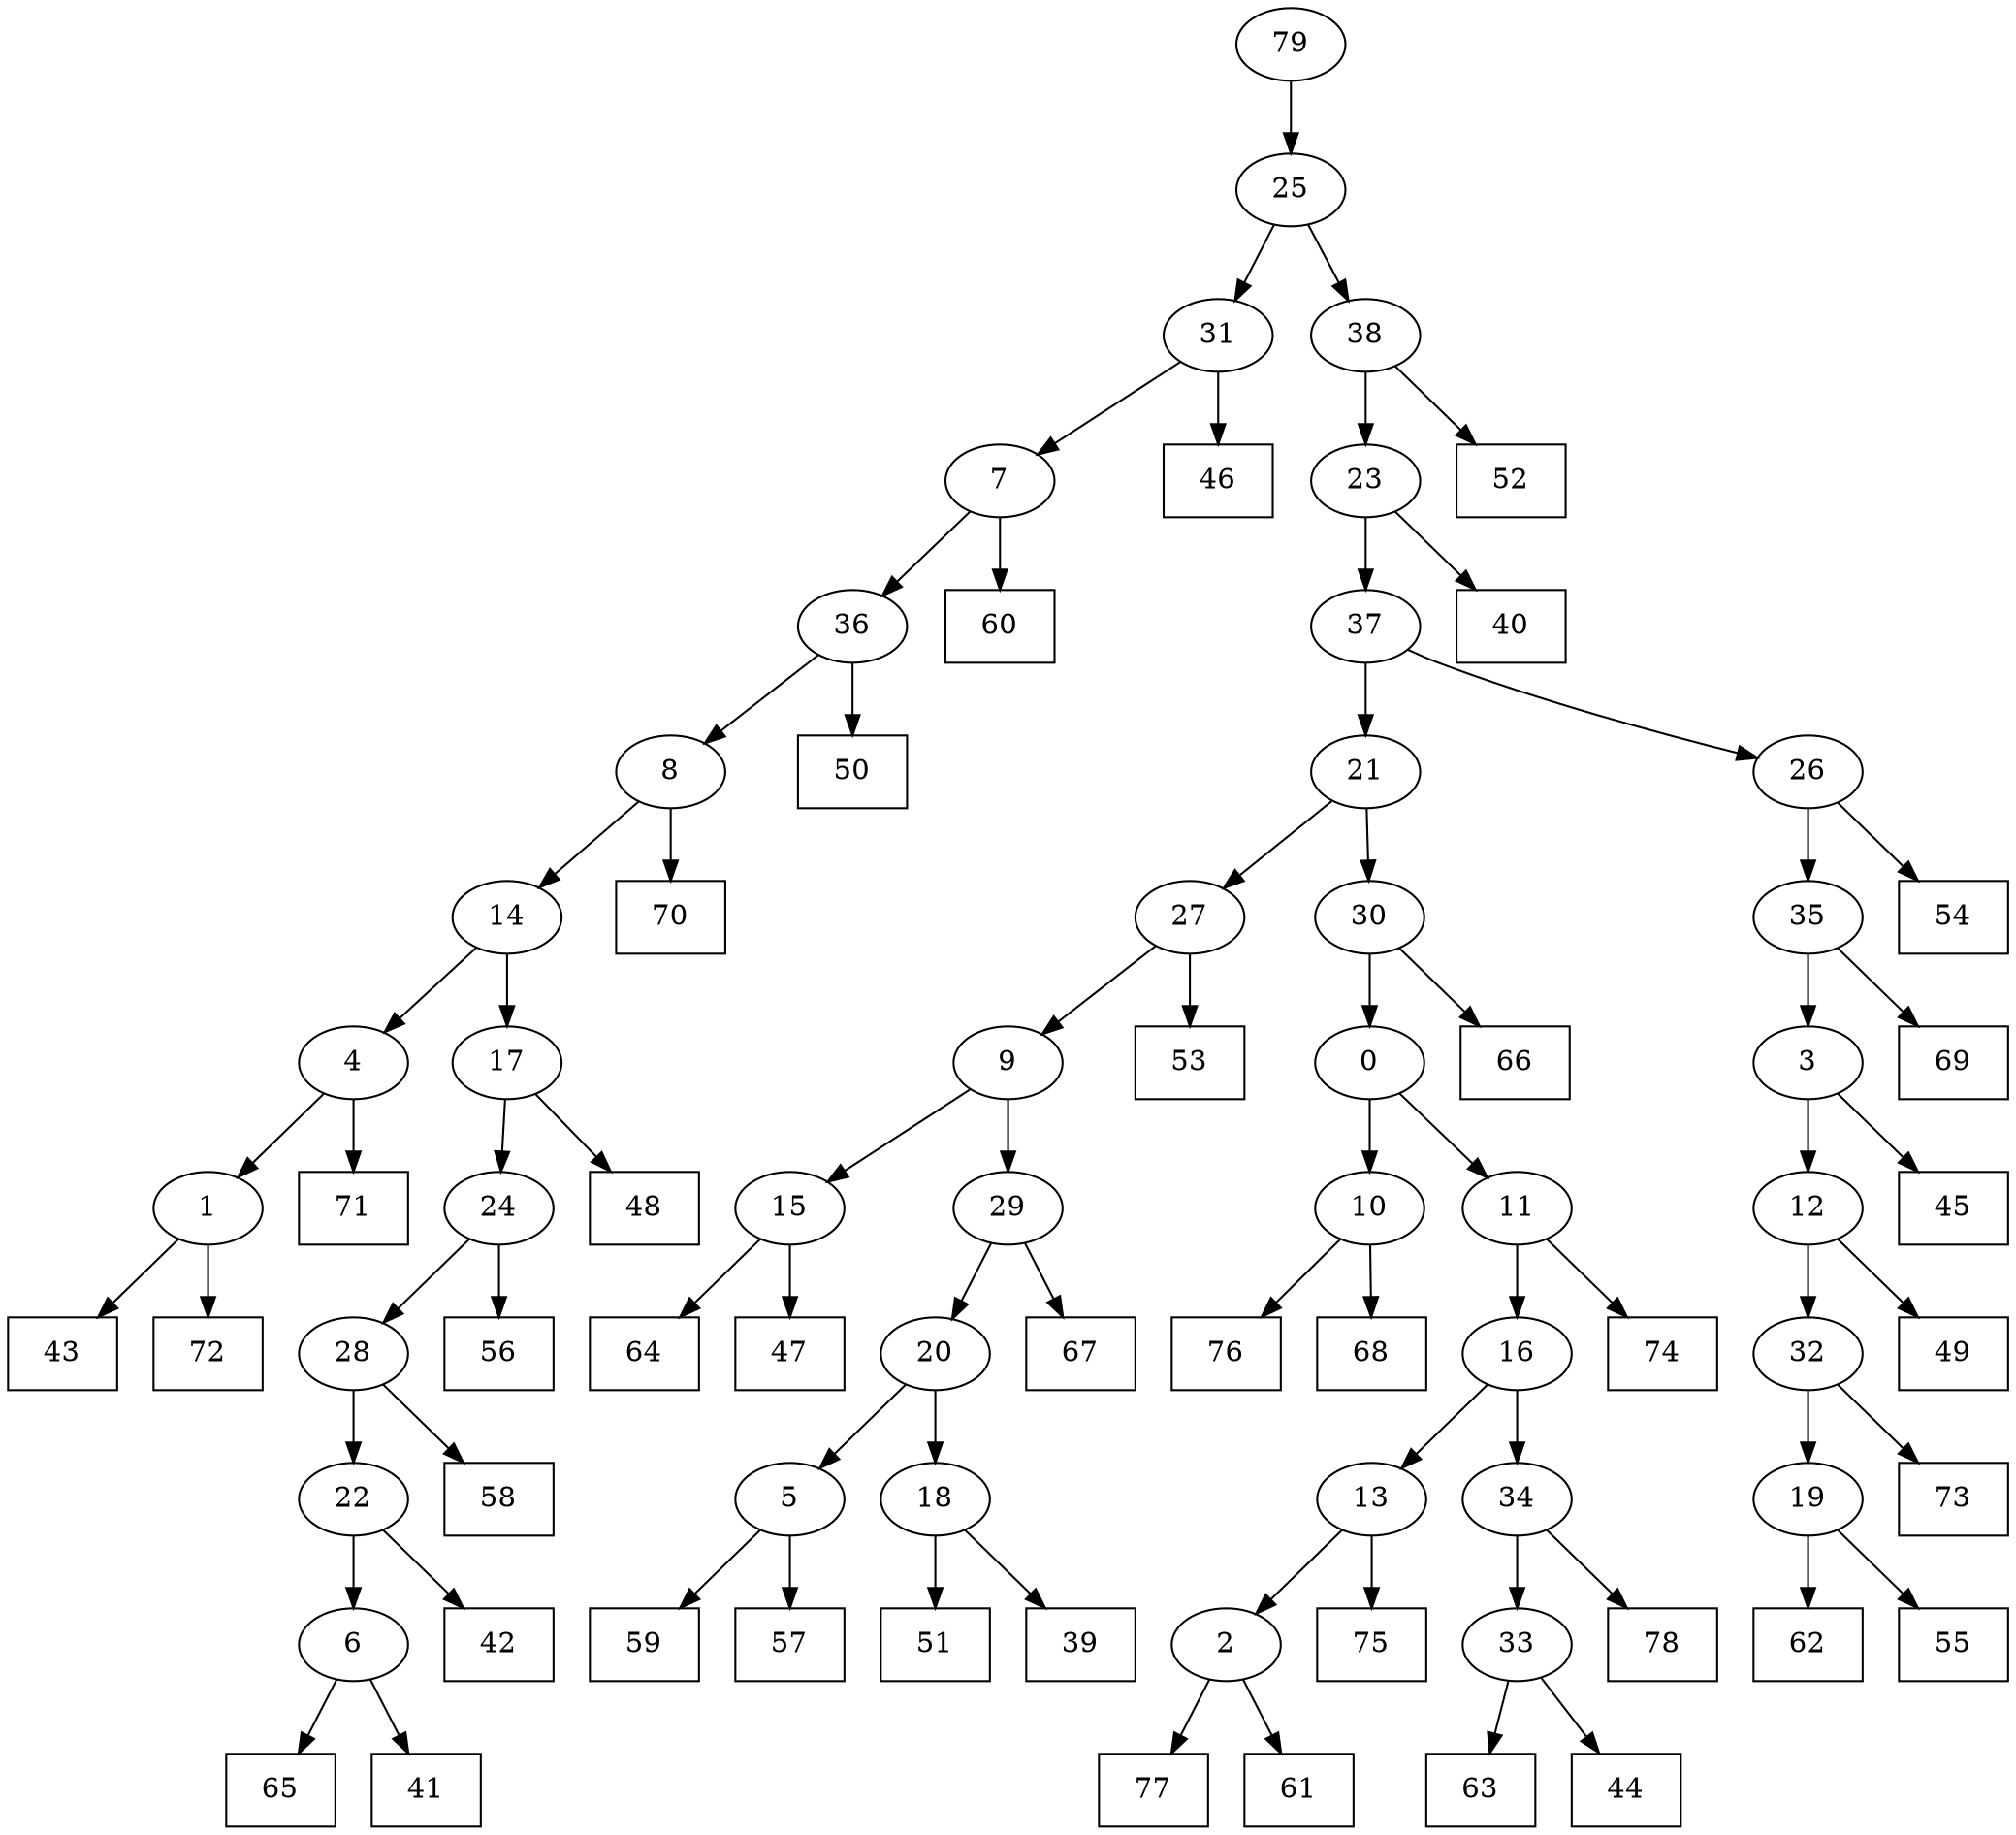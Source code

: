 digraph G {
0[label="0"];
1[label="1"];
2[label="2"];
3[label="3"];
4[label="4"];
5[label="5"];
6[label="6"];
7[label="7"];
8[label="8"];
9[label="9"];
10[label="10"];
11[label="11"];
12[label="12"];
13[label="13"];
14[label="14"];
15[label="15"];
16[label="16"];
17[label="17"];
18[label="18"];
19[label="19"];
20[label="20"];
21[label="21"];
22[label="22"];
23[label="23"];
24[label="24"];
25[label="25"];
26[label="26"];
27[label="27"];
28[label="28"];
29[label="29"];
30[label="30"];
31[label="31"];
32[label="32"];
33[label="33"];
34[label="34"];
35[label="35"];
36[label="36"];
37[label="37"];
38[label="38"];
39[shape=box,label="60"];
40[shape=box,label="76"];
41[shape=box,label="52"];
42[shape=box,label="45"];
43[shape=box,label="48"];
44[shape=box,label="67"];
45[shape=box,label="58"];
46[shape=box,label="69"];
47[shape=box,label="43"];
48[shape=box,label="65"];
49[shape=box,label="41"];
50[shape=box,label="77"];
51[shape=box,label="42"];
52[shape=box,label="61"];
53[shape=box,label="63"];
54[shape=box,label="64"];
55[shape=box,label="44"];
56[shape=box,label="68"];
57[shape=box,label="50"];
58[shape=box,label="46"];
59[shape=box,label="40"];
60[shape=box,label="56"];
61[shape=box,label="78"];
62[shape=box,label="70"];
63[shape=box,label="51"];
64[shape=box,label="74"];
65[shape=box,label="71"];
66[shape=box,label="62"];
67[shape=box,label="39"];
68[shape=box,label="55"];
69[shape=box,label="49"];
70[shape=box,label="47"];
71[shape=box,label="53"];
72[shape=box,label="59"];
73[shape=box,label="72"];
74[shape=box,label="75"];
75[shape=box,label="66"];
76[shape=box,label="54"];
77[shape=box,label="73"];
78[shape=box,label="57"];
79[label="79"];
5->78 ;
6->49 ;
23->59 ;
11->64 ;
35->46 ;
28->45 ;
13->74 ;
34->61 ;
36->8 ;
15->70 ;
33->55 ;
17->24 ;
24->60 ;
37->26 ;
16->34 ;
8->14 ;
25->38 ;
38->23 ;
19->66 ;
1->73 ;
30->75 ;
10->56 ;
19->68 ;
32->19 ;
22->6 ;
3->12 ;
38->41 ;
23->37 ;
37->21 ;
15->54 ;
21->30 ;
9->29 ;
29->44 ;
2->50 ;
11->16 ;
16->13 ;
33->53 ;
8->62 ;
31->7 ;
12->69 ;
18->67 ;
3->42 ;
35->3 ;
7->36 ;
36->57 ;
26->35 ;
24->28 ;
25->31 ;
31->58 ;
34->33 ;
28->22 ;
22->51 ;
0->10 ;
2->52 ;
13->2 ;
14->17 ;
17->43 ;
29->20 ;
14->4 ;
4->65 ;
7->39 ;
4->1 ;
1->47 ;
30->0 ;
0->11 ;
6->48 ;
27->9 ;
9->15 ;
12->32 ;
32->77 ;
10->40 ;
20->18 ;
18->63 ;
79->25 ;
21->27 ;
27->71 ;
26->76 ;
20->5 ;
5->72 ;
}
